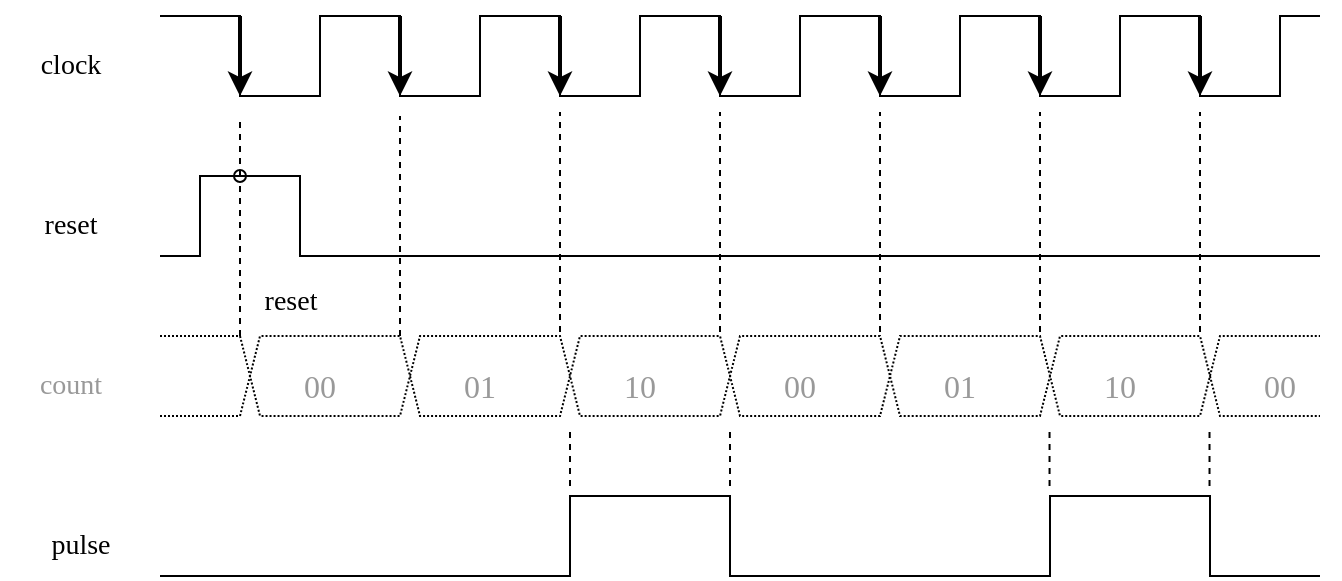 <mxfile>
    <diagram id="NmeAFhfV7kqW0vbphRyI" name="ページ1">
        <mxGraphModel dx="843" dy="336" grid="1" gridSize="10" guides="1" tooltips="1" connect="1" arrows="1" fold="1" page="1" pageScale="1" pageWidth="827" pageHeight="1169" math="0" shadow="0">
            <root>
                <mxCell id="0"/>
                <mxCell id="1" parent="0"/>
                <mxCell id="6" value="" style="endArrow=none;html=1;rounded=0;curved=0;" edge="1" parent="1">
                    <mxGeometry width="50" height="50" relative="1" as="geometry">
                        <mxPoint x="160" y="240" as="sourcePoint"/>
                        <mxPoint x="740" y="240" as="targetPoint"/>
                        <Array as="points">
                            <mxPoint x="200" y="240"/>
                            <mxPoint x="200" y="280"/>
                            <mxPoint x="240" y="280"/>
                            <mxPoint x="240" y="240"/>
                            <mxPoint x="280" y="240"/>
                            <mxPoint x="280" y="280"/>
                            <mxPoint x="320" y="280"/>
                            <mxPoint x="320" y="240"/>
                            <mxPoint x="360" y="240"/>
                            <mxPoint x="360" y="280"/>
                            <mxPoint x="400" y="280"/>
                            <mxPoint x="400" y="240"/>
                            <mxPoint x="440" y="240"/>
                            <mxPoint x="440" y="280"/>
                            <mxPoint x="480" y="280"/>
                            <mxPoint x="480" y="240"/>
                            <mxPoint x="520" y="240"/>
                            <mxPoint x="520" y="280"/>
                            <mxPoint x="560" y="280"/>
                            <mxPoint x="560" y="240"/>
                            <mxPoint x="600" y="240"/>
                            <mxPoint x="600" y="280"/>
                            <mxPoint x="640" y="280"/>
                            <mxPoint x="640" y="240"/>
                            <mxPoint x="680" y="240"/>
                            <mxPoint x="680" y="280"/>
                            <mxPoint x="720" y="280"/>
                            <mxPoint x="720" y="240"/>
                        </Array>
                    </mxGeometry>
                </mxCell>
                <mxCell id="7" value="" style="endArrow=none;html=1;rounded=0;curved=0;" edge="1" parent="1">
                    <mxGeometry width="50" height="50" relative="1" as="geometry">
                        <mxPoint x="160" y="360" as="sourcePoint"/>
                        <mxPoint x="740" y="360" as="targetPoint"/>
                        <Array as="points">
                            <mxPoint x="180" y="360"/>
                            <mxPoint x="180" y="320"/>
                            <mxPoint x="230" y="320"/>
                            <mxPoint x="230" y="360"/>
                        </Array>
                    </mxGeometry>
                </mxCell>
                <mxCell id="12" value="" style="endArrow=none;html=1;rounded=0;curved=0;strokeColor=light-dark(#000000,#EDEDED);dashed=1;dashPattern=1 1;" edge="1" parent="1">
                    <mxGeometry width="50" height="50" relative="1" as="geometry">
                        <mxPoint x="160" y="400" as="sourcePoint"/>
                        <mxPoint x="740" y="440" as="targetPoint"/>
                        <Array as="points">
                            <mxPoint x="200" y="400"/>
                            <mxPoint x="210" y="440"/>
                            <mxPoint x="280" y="440"/>
                            <mxPoint x="290" y="400"/>
                            <mxPoint x="360" y="400"/>
                            <mxPoint x="370" y="440"/>
                            <mxPoint x="440" y="440"/>
                            <mxPoint x="450" y="400"/>
                            <mxPoint x="520" y="400"/>
                            <mxPoint x="530" y="440"/>
                            <mxPoint x="600" y="440"/>
                            <mxPoint x="610" y="400"/>
                            <mxPoint x="680" y="400"/>
                            <mxPoint x="690" y="440"/>
                        </Array>
                    </mxGeometry>
                </mxCell>
                <mxCell id="14" value="" style="endArrow=none;html=1;rounded=0;curved=0;strokeColor=light-dark(#000000,#EDEDED);dashed=1;dashPattern=1 1;" edge="1" parent="1">
                    <mxGeometry width="50" height="50" relative="1" as="geometry">
                        <mxPoint x="160" y="440" as="sourcePoint"/>
                        <mxPoint x="740" y="400" as="targetPoint"/>
                        <Array as="points">
                            <mxPoint x="200" y="440"/>
                            <mxPoint x="210" y="400"/>
                            <mxPoint x="280" y="400"/>
                            <mxPoint x="290" y="440"/>
                            <mxPoint x="360" y="440"/>
                            <mxPoint x="370" y="400"/>
                            <mxPoint x="440" y="400"/>
                            <mxPoint x="450" y="440"/>
                            <mxPoint x="520" y="440"/>
                            <mxPoint x="530" y="400"/>
                            <mxPoint x="600" y="400"/>
                            <mxPoint x="610" y="440"/>
                            <mxPoint x="680" y="440"/>
                            <mxPoint x="690" y="400"/>
                        </Array>
                    </mxGeometry>
                </mxCell>
                <mxCell id="15" value="00" style="text;html=1;align=center;verticalAlign=middle;whiteSpace=wrap;rounded=0;fontSize=16;fontFamily=Lucida Console;fontColor=#999999;" vertex="1" parent="1">
                    <mxGeometry x="210" y="410" width="60" height="30" as="geometry"/>
                </mxCell>
                <mxCell id="18" value="" style="endArrow=none;dashed=1;html=1;" edge="1" parent="1">
                    <mxGeometry width="50" height="50" relative="1" as="geometry">
                        <mxPoint x="200" y="320" as="sourcePoint"/>
                        <mxPoint x="200" y="290" as="targetPoint"/>
                    </mxGeometry>
                </mxCell>
                <mxCell id="19" value="" style="endArrow=oval;dashed=1;html=1;startArrow=none;startFill=0;endFill=0;" edge="1" parent="1">
                    <mxGeometry width="50" height="50" relative="1" as="geometry">
                        <mxPoint x="200" y="400" as="sourcePoint"/>
                        <mxPoint x="200" y="320" as="targetPoint"/>
                    </mxGeometry>
                </mxCell>
                <mxCell id="20" value="reset" style="text;html=1;align=center;verticalAlign=middle;resizable=0;points=[];autosize=1;strokeColor=none;fillColor=none;fontSize=14;fontFamily=Lucida Console;" vertex="1" parent="1">
                    <mxGeometry x="190" y="368" width="70" height="30" as="geometry"/>
                </mxCell>
                <mxCell id="21" value="01" style="text;html=1;align=center;verticalAlign=middle;whiteSpace=wrap;rounded=0;fontSize=16;fontFamily=Lucida Console;fontColor=#999999;" vertex="1" parent="1">
                    <mxGeometry x="290" y="410" width="60" height="30" as="geometry"/>
                </mxCell>
                <mxCell id="22" value="10" style="text;html=1;align=center;verticalAlign=middle;whiteSpace=wrap;rounded=0;fontSize=16;fontFamily=Lucida Console;fontColor=#999999;" vertex="1" parent="1">
                    <mxGeometry x="370" y="410" width="60" height="30" as="geometry"/>
                </mxCell>
                <mxCell id="23" value="00" style="text;html=1;align=center;verticalAlign=middle;whiteSpace=wrap;rounded=0;fontSize=16;fontFamily=Lucida Console;fontColor=#999999;" vertex="1" parent="1">
                    <mxGeometry x="450" y="410" width="60" height="30" as="geometry"/>
                </mxCell>
                <mxCell id="24" value="01" style="text;html=1;align=center;verticalAlign=middle;whiteSpace=wrap;rounded=0;fontSize=16;fontFamily=Lucida Console;fontColor=#999999;" vertex="1" parent="1">
                    <mxGeometry x="530" y="410" width="60" height="30" as="geometry"/>
                </mxCell>
                <mxCell id="25" value="10" style="text;html=1;align=center;verticalAlign=middle;whiteSpace=wrap;rounded=0;fontSize=16;fontFamily=Lucida Console;fontColor=#999999;" vertex="1" parent="1">
                    <mxGeometry x="610" y="410" width="60" height="30" as="geometry"/>
                </mxCell>
                <mxCell id="26" value="00" style="text;html=1;align=center;verticalAlign=middle;whiteSpace=wrap;rounded=0;fontSize=16;fontFamily=Lucida Console;fontColor=#999999;" vertex="1" parent="1">
                    <mxGeometry x="690" y="410" width="60" height="30" as="geometry"/>
                </mxCell>
                <mxCell id="27" value="" style="endArrow=none;html=1;rounded=0;curved=0;" edge="1" parent="1">
                    <mxGeometry width="50" height="50" relative="1" as="geometry">
                        <mxPoint x="160" y="520" as="sourcePoint"/>
                        <mxPoint x="740" y="520" as="targetPoint"/>
                        <Array as="points">
                            <mxPoint x="365" y="520"/>
                            <mxPoint x="365" y="480"/>
                            <mxPoint x="445" y="480"/>
                            <mxPoint x="445" y="520"/>
                            <mxPoint x="605" y="520"/>
                            <mxPoint x="605" y="480"/>
                            <mxPoint x="685" y="480"/>
                            <mxPoint x="685" y="520"/>
                        </Array>
                    </mxGeometry>
                </mxCell>
                <mxCell id="28" value="" style="endArrow=none;dashed=1;html=1;" edge="1" parent="1">
                    <mxGeometry width="50" height="50" relative="1" as="geometry">
                        <mxPoint x="280" y="400" as="sourcePoint"/>
                        <mxPoint x="280" y="290" as="targetPoint"/>
                    </mxGeometry>
                </mxCell>
                <mxCell id="29" value="" style="endArrow=none;dashed=1;html=1;" edge="1" parent="1">
                    <mxGeometry width="50" height="50" relative="1" as="geometry">
                        <mxPoint x="360" y="398" as="sourcePoint"/>
                        <mxPoint x="360" y="288" as="targetPoint"/>
                    </mxGeometry>
                </mxCell>
                <mxCell id="30" value="" style="endArrow=none;dashed=1;html=1;" edge="1" parent="1">
                    <mxGeometry width="50" height="50" relative="1" as="geometry">
                        <mxPoint x="440" y="398" as="sourcePoint"/>
                        <mxPoint x="440" y="288" as="targetPoint"/>
                    </mxGeometry>
                </mxCell>
                <mxCell id="31" value="" style="endArrow=none;dashed=1;html=1;" edge="1" parent="1">
                    <mxGeometry width="50" height="50" relative="1" as="geometry">
                        <mxPoint x="520" y="398" as="sourcePoint"/>
                        <mxPoint x="520" y="288" as="targetPoint"/>
                    </mxGeometry>
                </mxCell>
                <mxCell id="32" value="" style="endArrow=classic;html=1;strokeWidth=2;" edge="1" parent="1">
                    <mxGeometry width="50" height="50" relative="1" as="geometry">
                        <mxPoint x="200" y="240" as="sourcePoint"/>
                        <mxPoint x="200" y="280" as="targetPoint"/>
                    </mxGeometry>
                </mxCell>
                <mxCell id="33" value="" style="endArrow=classic;html=1;strokeWidth=2;" edge="1" parent="1">
                    <mxGeometry width="50" height="50" relative="1" as="geometry">
                        <mxPoint x="280" y="240" as="sourcePoint"/>
                        <mxPoint x="280" y="280" as="targetPoint"/>
                    </mxGeometry>
                </mxCell>
                <mxCell id="34" value="" style="endArrow=classic;html=1;strokeWidth=2;" edge="1" parent="1">
                    <mxGeometry width="50" height="50" relative="1" as="geometry">
                        <mxPoint x="360" y="240" as="sourcePoint"/>
                        <mxPoint x="360" y="280" as="targetPoint"/>
                    </mxGeometry>
                </mxCell>
                <mxCell id="35" value="" style="endArrow=classic;html=1;strokeWidth=2;" edge="1" parent="1">
                    <mxGeometry width="50" height="50" relative="1" as="geometry">
                        <mxPoint x="440" y="240" as="sourcePoint"/>
                        <mxPoint x="440" y="280" as="targetPoint"/>
                    </mxGeometry>
                </mxCell>
                <mxCell id="36" value="clock" style="text;html=1;align=center;verticalAlign=middle;resizable=0;points=[];autosize=1;strokeColor=none;fillColor=none;fontSize=14;fontFamily=Lucida Console;" vertex="1" parent="1">
                    <mxGeometry x="80" y="250" width="70" height="30" as="geometry"/>
                </mxCell>
                <mxCell id="37" value="reset" style="text;html=1;align=center;verticalAlign=middle;resizable=0;points=[];autosize=1;strokeColor=none;fillColor=none;fontSize=14;fontFamily=Lucida Console;" vertex="1" parent="1">
                    <mxGeometry x="80" y="330" width="70" height="30" as="geometry"/>
                </mxCell>
                <mxCell id="38" value="count" style="text;html=1;align=center;verticalAlign=middle;resizable=0;points=[];autosize=1;strokeColor=none;fillColor=none;fontSize=14;fontFamily=Lucida Console;fontColor=#999999;" vertex="1" parent="1">
                    <mxGeometry x="80" y="410" width="70" height="30" as="geometry"/>
                </mxCell>
                <mxCell id="39" value="pulse" style="text;html=1;align=center;verticalAlign=middle;resizable=0;points=[];autosize=1;strokeColor=none;fillColor=none;fontSize=14;fontFamily=Lucida Console;" vertex="1" parent="1">
                    <mxGeometry x="85" y="490" width="70" height="30" as="geometry"/>
                </mxCell>
                <mxCell id="40" value="" style="endArrow=classic;html=1;strokeWidth=2;" edge="1" parent="1">
                    <mxGeometry width="50" height="50" relative="1" as="geometry">
                        <mxPoint x="520" y="240" as="sourcePoint"/>
                        <mxPoint x="520" y="280" as="targetPoint"/>
                    </mxGeometry>
                </mxCell>
                <mxCell id="41" value="" style="endArrow=classic;html=1;strokeWidth=2;" edge="1" parent="1">
                    <mxGeometry width="50" height="50" relative="1" as="geometry">
                        <mxPoint x="600" y="240" as="sourcePoint"/>
                        <mxPoint x="600" y="280" as="targetPoint"/>
                    </mxGeometry>
                </mxCell>
                <mxCell id="42" value="" style="endArrow=classic;html=1;strokeWidth=2;" edge="1" parent="1">
                    <mxGeometry width="50" height="50" relative="1" as="geometry">
                        <mxPoint x="680" y="240" as="sourcePoint"/>
                        <mxPoint x="680" y="280" as="targetPoint"/>
                    </mxGeometry>
                </mxCell>
                <mxCell id="43" value="" style="endArrow=none;dashed=1;html=1;" edge="1" parent="1">
                    <mxGeometry width="50" height="50" relative="1" as="geometry">
                        <mxPoint x="600" y="398" as="sourcePoint"/>
                        <mxPoint x="600" y="288" as="targetPoint"/>
                    </mxGeometry>
                </mxCell>
                <mxCell id="44" value="" style="endArrow=none;dashed=1;html=1;" edge="1" parent="1">
                    <mxGeometry width="50" height="50" relative="1" as="geometry">
                        <mxPoint x="680" y="398" as="sourcePoint"/>
                        <mxPoint x="680" y="288" as="targetPoint"/>
                    </mxGeometry>
                </mxCell>
                <mxCell id="46" value="" style="endArrow=none;dashed=1;html=1;" edge="1" parent="1">
                    <mxGeometry width="50" height="50" relative="1" as="geometry">
                        <mxPoint x="365" y="475" as="sourcePoint"/>
                        <mxPoint x="365" y="445" as="targetPoint"/>
                    </mxGeometry>
                </mxCell>
                <mxCell id="47" value="" style="endArrow=none;dashed=1;html=1;" edge="1" parent="1">
                    <mxGeometry width="50" height="50" relative="1" as="geometry">
                        <mxPoint x="445" y="475" as="sourcePoint"/>
                        <mxPoint x="445" y="445" as="targetPoint"/>
                    </mxGeometry>
                </mxCell>
                <mxCell id="48" value="" style="endArrow=none;dashed=1;html=1;" edge="1" parent="1">
                    <mxGeometry width="50" height="50" relative="1" as="geometry">
                        <mxPoint x="604.76" y="475" as="sourcePoint"/>
                        <mxPoint x="604.76" y="445" as="targetPoint"/>
                    </mxGeometry>
                </mxCell>
                <mxCell id="49" value="" style="endArrow=none;dashed=1;html=1;" edge="1" parent="1">
                    <mxGeometry width="50" height="50" relative="1" as="geometry">
                        <mxPoint x="684.76" y="475" as="sourcePoint"/>
                        <mxPoint x="684.76" y="445" as="targetPoint"/>
                    </mxGeometry>
                </mxCell>
            </root>
        </mxGraphModel>
    </diagram>
</mxfile>